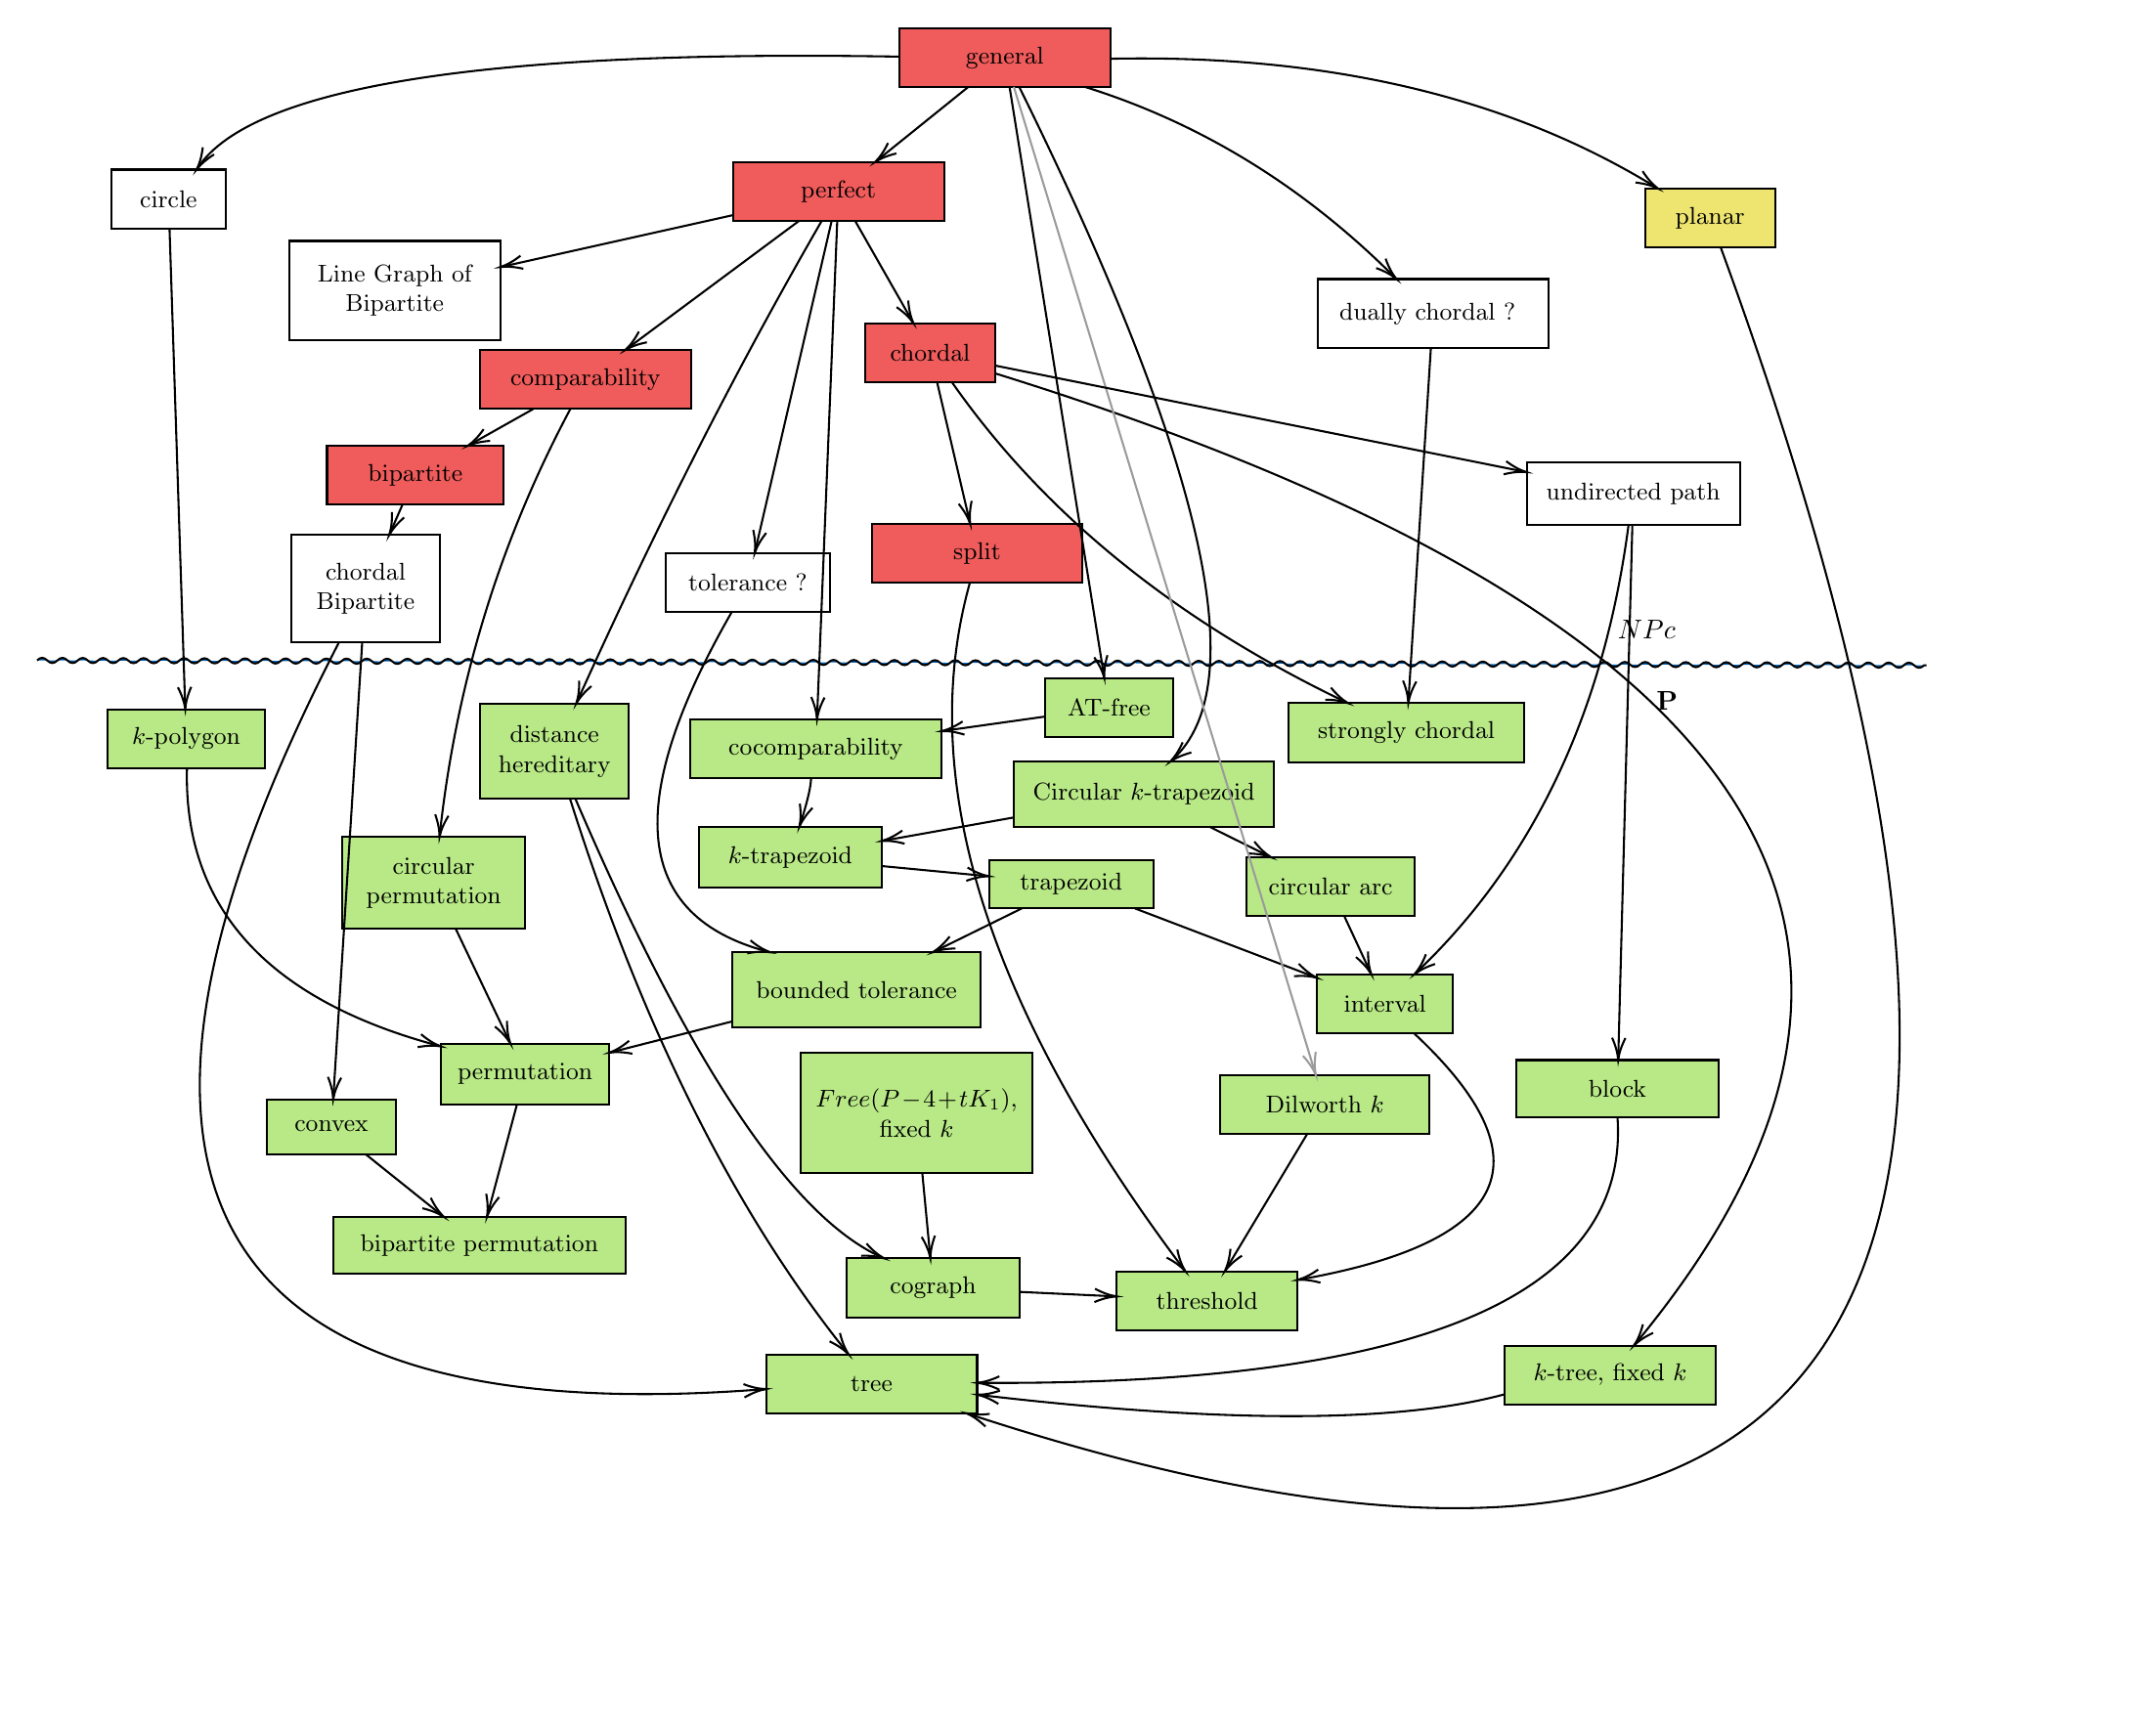 

\tikzset{every picture/.style={line width=0.75pt}} %set default line width to 0.75pt        

\begin{tikzpicture}[x=0.75pt,y=0.75pt,yscale=-1,xscale=1]
%uncomment if require: \path (0,617); %set diagram left start at 0, and has height of 617

%Straight Lines [id:da6521298779049807] 
\draw [fill={rgb, 255:red, 0; green, 101; blue, 189 }  ,fill opacity=1 ]   (-114.6,212.17) .. controls (-112.93,210.51) and (-111.26,210.52) .. (-109.6,212.19) .. controls (-107.93,213.86) and (-106.27,213.86) .. (-104.6,212.2) .. controls (-102.93,210.54) and (-101.27,210.54) .. (-99.6,212.21) .. controls (-97.94,213.88) and (-96.27,213.89) .. (-94.6,212.23) .. controls (-92.93,210.57) and (-91.27,210.57) .. (-89.6,212.24) .. controls (-87.93,213.91) and (-86.27,213.91) .. (-84.6,212.25) .. controls (-82.93,210.59) and (-81.26,210.6) .. (-79.6,212.27) .. controls (-77.93,213.94) and (-76.27,213.94) .. (-74.6,212.28) .. controls (-72.93,210.62) and (-71.27,210.62) .. (-69.6,212.29) .. controls (-67.93,213.96) and (-66.27,213.96) .. (-64.6,212.3) .. controls (-62.93,210.64) and (-61.26,210.65) .. (-59.6,212.32) .. controls (-57.93,213.99) and (-56.27,213.99) .. (-54.6,212.33) .. controls (-52.93,210.67) and (-51.27,210.67) .. (-49.6,212.34) .. controls (-47.94,214.01) and (-46.27,214.02) .. (-44.6,212.36) .. controls (-42.93,210.7) and (-41.27,210.7) .. (-39.6,212.37) .. controls (-37.93,214.04) and (-36.27,214.04) .. (-34.6,212.38) .. controls (-32.93,210.72) and (-31.27,210.72) .. (-29.6,212.39) .. controls (-27.94,214.06) and (-26.27,214.07) .. (-24.6,212.41) .. controls (-22.93,210.75) and (-21.27,210.75) .. (-19.6,212.42) .. controls (-17.93,214.09) and (-16.27,214.09) .. (-14.6,212.43) .. controls (-12.93,210.77) and (-11.26,210.78) .. (-9.6,212.45) .. controls (-7.93,214.12) and (-6.27,214.12) .. (-4.6,212.46) .. controls (-2.93,210.8) and (-1.27,210.8) .. (0.4,212.47) .. controls (2.07,214.14) and (3.73,214.14) .. (5.4,212.48) .. controls (7.07,210.82) and (8.74,210.83) .. (10.4,212.5) .. controls (12.07,214.17) and (13.73,214.17) .. (15.4,212.51) .. controls (17.07,210.85) and (18.73,210.85) .. (20.4,212.52) .. controls (22.06,214.19) and (23.73,214.2) .. (25.4,212.54) .. controls (27.07,210.88) and (28.73,210.88) .. (30.4,212.55) .. controls (32.07,214.22) and (33.73,214.22) .. (35.4,212.56) .. controls (37.07,210.9) and (38.73,210.9) .. (40.4,212.57) .. controls (42.06,214.24) and (43.73,214.25) .. (45.4,212.59) .. controls (47.07,210.93) and (48.73,210.93) .. (50.4,212.6) .. controls (52.07,214.27) and (53.73,214.27) .. (55.4,212.61) .. controls (57.07,210.95) and (58.74,210.96) .. (60.4,212.63) .. controls (62.07,214.3) and (63.73,214.3) .. (65.4,212.64) .. controls (67.07,210.98) and (68.73,210.98) .. (70.4,212.65) .. controls (72.07,214.32) and (73.73,214.32) .. (75.4,212.66) .. controls (77.07,211) and (78.74,211.01) .. (80.4,212.68) .. controls (82.07,214.35) and (83.73,214.35) .. (85.4,212.69) .. controls (87.07,211.03) and (88.73,211.03) .. (90.4,212.7) .. controls (92.06,214.37) and (93.73,214.38) .. (95.4,212.72) .. controls (97.07,211.06) and (98.73,211.06) .. (100.4,212.73) .. controls (102.07,214.4) and (103.73,214.4) .. (105.4,212.74) .. controls (107.07,211.08) and (108.73,211.08) .. (110.4,212.75) .. controls (112.06,214.42) and (113.73,214.43) .. (115.4,212.77) .. controls (117.07,211.11) and (118.73,211.11) .. (120.4,212.78) .. controls (122.07,214.45) and (123.73,214.45) .. (125.4,212.79) .. controls (127.07,211.13) and (128.74,211.14) .. (130.4,212.81) .. controls (132.07,214.48) and (133.73,214.48) .. (135.4,212.82) .. controls (137.07,211.16) and (138.73,211.16) .. (140.4,212.83) .. controls (142.06,214.5) and (143.73,214.51) .. (145.4,212.85) .. controls (147.07,211.19) and (148.73,211.19) .. (150.4,212.86) .. controls (152.07,214.53) and (153.73,214.53) .. (155.4,212.87) .. controls (157.07,211.21) and (158.73,211.21) .. (160.4,212.88) .. controls (162.06,214.55) and (163.73,214.56) .. (165.4,212.9) .. controls (167.07,211.24) and (168.73,211.24) .. (170.4,212.91) .. controls (172.07,214.58) and (173.73,214.58) .. (175.4,212.92) .. controls (177.07,211.26) and (178.74,211.27) .. (180.4,212.94) .. controls (182.07,214.61) and (183.73,214.61) .. (185.4,212.95) .. controls (187.07,211.29) and (188.73,211.29) .. (190.4,212.96) .. controls (192.07,214.63) and (193.73,214.63) .. (195.4,212.97) .. controls (197.07,211.31) and (198.74,211.32) .. (200.4,212.99) .. controls (202.07,214.66) and (203.73,214.66) .. (205.4,213) .. controls (207.07,211.34) and (208.73,211.34) .. (210.4,213.01) .. controls (212.06,214.68) and (213.73,214.69) .. (215.4,213.03) .. controls (217.07,211.37) and (218.73,211.37) .. (220.4,213.04) .. controls (222.07,214.71) and (223.73,214.71) .. (225.4,213.05) .. controls (227.07,211.39) and (228.73,211.39) .. (230.4,213.06) .. controls (232.06,214.73) and (233.73,214.74) .. (235.4,213.08) .. controls (237.07,211.42) and (238.73,211.42) .. (240.4,213.09) .. controls (242.07,214.76) and (243.73,214.76) .. (245.4,213.1) .. controls (247.07,211.44) and (248.74,211.45) .. (250.4,213.12) .. controls (252.07,214.79) and (253.73,214.79) .. (255.4,213.13) .. controls (257.07,211.47) and (258.73,211.47) .. (260.4,213.14) .. controls (262.07,214.81) and (263.73,214.81) .. (265.4,213.15) .. controls (267.07,211.49) and (268.74,211.5) .. (270.4,213.17) .. controls (272.07,214.84) and (273.73,214.84) .. (275.4,213.18) .. controls (277.07,211.52) and (278.73,211.52) .. (280.4,213.19) .. controls (282.06,214.86) and (283.73,214.87) .. (285.4,213.21) .. controls (287.07,211.55) and (288.73,211.55) .. (290.4,213.22) .. controls (292.07,214.89) and (293.73,214.89) .. (295.4,213.23) .. controls (297.07,211.57) and (298.73,211.57) .. (300.4,213.24) .. controls (302.06,214.91) and (303.73,214.92) .. (305.4,213.26) .. controls (307.07,211.6) and (308.73,211.6) .. (310.4,213.27) .. controls (312.07,214.94) and (313.73,214.94) .. (315.4,213.28) .. controls (317.07,211.62) and (318.74,211.63) .. (320.4,213.3) .. controls (322.07,214.97) and (323.73,214.97) .. (325.4,213.31) .. controls (327.07,211.65) and (328.73,211.65) .. (330.4,213.32) .. controls (332.07,214.99) and (333.73,214.99) .. (335.4,213.33) .. controls (337.07,211.67) and (338.74,211.68) .. (340.4,213.35) .. controls (342.07,215.02) and (343.73,215.02) .. (345.4,213.36) .. controls (347.07,211.7) and (348.73,211.7) .. (350.4,213.37) .. controls (352.06,215.04) and (353.73,215.05) .. (355.4,213.39) .. controls (357.07,211.73) and (358.73,211.73) .. (360.4,213.4) .. controls (362.07,215.07) and (363.73,215.07) .. (365.4,213.41) .. controls (367.07,211.75) and (368.73,211.75) .. (370.4,213.42) .. controls (372.06,215.09) and (373.73,215.1) .. (375.4,213.44) .. controls (377.07,211.78) and (378.73,211.78) .. (380.4,213.45) .. controls (382.07,215.12) and (383.73,215.12) .. (385.4,213.46) .. controls (387.07,211.8) and (388.74,211.81) .. (390.4,213.48) .. controls (392.07,215.15) and (393.73,215.15) .. (395.4,213.49) .. controls (397.07,211.83) and (398.73,211.83) .. (400.4,213.5) .. controls (402.06,215.17) and (403.73,215.18) .. (405.4,213.52) .. controls (407.07,211.86) and (408.73,211.86) .. (410.4,213.53) .. controls (412.07,215.2) and (413.73,215.2) .. (415.4,213.54) .. controls (417.07,211.88) and (418.73,211.88) .. (420.4,213.55) .. controls (422.06,215.22) and (423.73,215.23) .. (425.4,213.57) .. controls (427.07,211.91) and (428.73,211.91) .. (430.4,213.58) .. controls (432.07,215.25) and (433.73,215.25) .. (435.4,213.59) .. controls (437.07,211.93) and (438.74,211.94) .. (440.4,213.61) .. controls (442.07,215.28) and (443.73,215.28) .. (445.4,213.62) .. controls (447.07,211.96) and (448.73,211.96) .. (450.4,213.63) .. controls (452.07,215.3) and (453.73,215.3) .. (455.4,213.64) .. controls (457.07,211.98) and (458.74,211.99) .. (460.4,213.66) .. controls (462.07,215.33) and (463.73,215.33) .. (465.4,213.67) .. controls (467.07,212.01) and (468.73,212.01) .. (470.4,213.68) .. controls (472.06,215.35) and (473.73,215.36) .. (475.4,213.7) .. controls (477.07,212.04) and (478.73,212.04) .. (480.4,213.71) .. controls (482.07,215.38) and (483.73,215.38) .. (485.4,213.72) .. controls (487.07,212.06) and (488.73,212.06) .. (490.4,213.73) .. controls (492.06,215.4) and (493.73,215.41) .. (495.4,213.75) .. controls (497.07,212.09) and (498.73,212.09) .. (500.4,213.76) .. controls (502.07,215.43) and (503.73,215.43) .. (505.4,213.77) .. controls (507.07,212.11) and (508.74,212.12) .. (510.4,213.79) .. controls (512.07,215.46) and (513.73,215.46) .. (515.4,213.8) .. controls (517.07,212.14) and (518.73,212.14) .. (520.4,213.81) .. controls (522.07,215.48) and (523.73,215.48) .. (525.4,213.82) .. controls (527.07,212.16) and (528.74,212.17) .. (530.4,213.84) .. controls (532.07,215.51) and (533.73,215.51) .. (535.4,213.85) .. controls (537.07,212.19) and (538.73,212.19) .. (540.4,213.86) .. controls (542.06,215.53) and (543.73,215.54) .. (545.4,213.88) .. controls (547.07,212.22) and (548.73,212.22) .. (550.4,213.89) .. controls (552.07,215.56) and (553.73,215.56) .. (555.4,213.9) .. controls (557.07,212.24) and (558.73,212.24) .. (560.4,213.91) .. controls (562.06,215.58) and (563.73,215.59) .. (565.4,213.93) .. controls (567.07,212.27) and (568.73,212.27) .. (570.4,213.94) .. controls (572.07,215.61) and (573.73,215.61) .. (575.4,213.95) .. controls (577.07,212.29) and (578.74,212.3) .. (580.4,213.97) .. controls (582.07,215.64) and (583.73,215.64) .. (585.4,213.98) .. controls (587.07,212.32) and (588.73,212.32) .. (590.4,213.99) .. controls (592.07,215.66) and (593.73,215.66) .. (595.4,214) .. controls (597.07,212.34) and (598.74,212.35) .. (600.4,214.02) .. controls (602.07,215.69) and (603.73,215.69) .. (605.4,214.03) .. controls (607.07,212.37) and (608.73,212.37) .. (610.4,214.04) .. controls (612.06,215.71) and (613.73,215.72) .. (615.4,214.06) .. controls (617.07,212.4) and (618.73,212.4) .. (620.4,214.07) .. controls (622.07,215.74) and (623.73,215.74) .. (625.4,214.08) .. controls (627.07,212.42) and (628.74,212.43) .. (630.4,214.1) .. controls (632.07,215.77) and (633.73,215.77) .. (635.4,214.11) .. controls (637.07,212.45) and (638.73,212.45) .. (640.4,214.12) .. controls (642.07,215.79) and (643.73,215.79) .. (645.4,214.13) .. controls (647.07,212.47) and (648.74,212.48) .. (650.4,214.15) .. controls (652.07,215.82) and (653.73,215.82) .. (655.4,214.16) .. controls (657.07,212.5) and (658.73,212.5) .. (660.4,214.17) .. controls (662.06,215.84) and (663.73,215.85) .. (665.4,214.19) .. controls (667.07,212.53) and (668.73,212.53) .. (670.4,214.2) .. controls (672.07,215.87) and (673.73,215.87) .. (675.4,214.21) .. controls (677.07,212.55) and (678.73,212.55) .. (680.4,214.22) .. controls (682.06,215.89) and (683.73,215.9) .. (685.4,214.24) .. controls (687.07,212.58) and (688.73,212.58) .. (690.4,214.25) .. controls (692.07,215.92) and (693.73,215.92) .. (695.4,214.26) .. controls (697.07,212.6) and (698.74,212.61) .. (700.4,214.28) .. controls (702.07,215.95) and (703.73,215.95) .. (705.4,214.29) .. controls (707.07,212.63) and (708.73,212.63) .. (710.4,214.3) .. controls (712.07,215.97) and (713.73,215.97) .. (715.4,214.31) .. controls (717.07,212.65) and (718.74,212.66) .. (720.4,214.33) .. controls (722.07,216) and (723.73,216) .. (725.4,214.34) .. controls (727.07,212.68) and (728.73,212.68) .. (730.4,214.35) .. controls (732.06,216.02) and (733.73,216.03) .. (735.4,214.37) .. controls (737.07,212.71) and (738.73,212.71) .. (740.4,214.38) .. controls (742.07,216.05) and (743.73,216.05) .. (745.4,214.39) .. controls (747.07,212.73) and (748.73,212.73) .. (750.4,214.4) .. controls (752.06,216.07) and (753.73,216.08) .. (755.4,214.42) .. controls (757.07,212.76) and (758.73,212.76) .. (760.4,214.43) .. controls (762.07,216.1) and (763.73,216.1) .. (765.4,214.44) .. controls (767.07,212.78) and (768.74,212.79) .. (770.4,214.46) .. controls (772.07,216.13) and (773.73,216.13) .. (775.4,214.47) .. controls (777.07,212.81) and (778.73,212.81) .. (780.4,214.48) .. controls (782.07,216.15) and (783.73,216.15) .. (785.4,214.49) .. controls (787.07,212.83) and (788.74,212.84) .. (790.4,214.51) .. controls (792.07,216.18) and (793.73,216.18) .. (795.4,214.52) .. controls (797.07,212.86) and (798.73,212.86) .. (800.4,214.53) .. controls (802.06,216.2) and (803.73,216.21) .. (805.4,214.55) .. controls (807.07,212.89) and (808.73,212.89) .. (810.4,214.56) .. controls (812.07,216.23) and (813.73,216.23) .. (815.4,214.57) -- (816.6,214.57) -- (816.6,214.57) ;

% Text Node
\draw  [fill={rgb, 255:red, 233; green, 17; blue, 17 }  ,fill opacity=0.69 ]  (228.33,-33.4) -- (332.33,-33.4) -- (332.33,-4.4) -- (228.33,-4.4) -- cycle  ;
\draw (280.33,-18.9) node  [font=\small] [align=left] {\begin{minipage}[lt]{68pt}\setlength\topsep{0pt}
\begin{center}
perfect
\end{center}

\end{minipage}};
% Text Node
\draw    (9.67,5.42) -- (113.67,5.42) -- (113.67,54.42) -- (9.67,54.42) -- cycle  ;
\draw (61.67,29.92) node  [font=\small] [align=left] {\begin{minipage}[lt]{68pt}\setlength\topsep{0pt}
\begin{center}
Line Graph of Bipartite
\end{center}

\end{minipage}};
% Text Node
\draw  [fill={rgb, 255:red, 233; green, 17; blue, 17 }  ,fill opacity=0.69 ]  (103.67,59.27) -- (207.67,59.27) -- (207.67,88.27) -- (103.67,88.27) -- cycle  ;
\draw (155.67,73.77) node  [font=\small] [align=left] {\begin{minipage}[lt]{68pt}\setlength\topsep{0pt}
\begin{center}
comparability
\end{center}

\end{minipage}};
% Text Node
\draw    (195.2,159.27) -- (276.2,159.27) -- (276.2,188.27) -- (195.2,188.27) -- cycle  ;
\draw (235.7,173.77) node  [font=\small] [align=left] {\begin{minipage}[lt]{52.63pt}\setlength\topsep{0pt}
\begin{center}
tolerance ?
\end{center}

\end{minipage}};
% Text Node
\draw  [fill={rgb, 255:red, 184; green, 233; blue, 134 }  ,fill opacity=1 ]  (382.2,220.93) -- (445.2,220.93) -- (445.2,249.93) -- (382.2,249.93) -- cycle  ;
\draw (413.7,235.43) node  [font=\small] [align=left] {\begin{minipage}[lt]{40.39pt}\setlength\topsep{0pt}
\begin{center}
AT-free
\end{center}

\end{minipage}};
% Text Node
\draw  [fill={rgb, 255:red, 233; green, 17; blue, 17 }  ,fill opacity=0.69 ]  (293.53,45.93) -- (357.53,45.93) -- (357.53,74.93) -- (293.53,74.93) -- cycle  ;
\draw (325.53,60.43) node  [font=\small] [align=left] {\begin{minipage}[lt]{40.62pt}\setlength\topsep{0pt}
\begin{center}
chordal
\end{center}

\end{minipage}};
% Text Node
\draw  [fill={rgb, 255:red, 233; green, 17; blue, 17 }  ,fill opacity=0.69 ]  (296.67,144.93) -- (400.67,144.93) -- (400.67,173.93) -- (296.67,173.93) -- cycle  ;
\draw (348.67,159.43) node  [font=\small] [align=left] {\begin{minipage}[lt]{68pt}\setlength\topsep{0pt}
\begin{center}
split
\end{center}

\end{minipage}};
% Text Node
\draw  [fill={rgb, 255:red, 184; green, 233; blue, 134 }  ,fill opacity=1 ]  (608.67,549.93) -- (712.67,549.93) -- (712.67,578.93) -- (608.67,578.93) -- cycle  ;
\draw (660.67,564.43) node  [font=\small] [align=left] {\begin{minipage}[lt]{68pt}\setlength\topsep{0pt}
\begin{center}
$\displaystyle k$-tree, fixed $\displaystyle k$
\end{center}

\end{minipage}};
% Text Node
\draw  [color={rgb, 255:red, 0; green, 0; blue, 0 }  ,draw opacity=1 ][fill={rgb, 255:red, 184; green, 233; blue, 134 }  ,fill opacity=1 ]  (207.17,241.27) -- (331.17,241.27) -- (331.17,270.27) -- (207.17,270.27) -- cycle  ;
\draw (269.17,255.77) node  [font=\small] [align=left] {\begin{minipage}[lt]{81.83pt}\setlength\topsep{0pt}
\begin{center}
cocomparability
\end{center}

\end{minipage}};
% Text Node
\draw  [fill={rgb, 255:red, 184; green, 233; blue, 134 }  ,fill opacity=1 ]  (244.67,554.27) -- (348.67,554.27) -- (348.67,583.27) -- (244.67,583.27) -- cycle  ;
\draw (296.67,568.77) node  [font=\small] [align=left] {\begin{minipage}[lt]{68pt}\setlength\topsep{0pt}
\begin{center}
tree
\end{center}

\end{minipage}};
% Text Node
\draw    (-77.8,-29.73) -- (-21.8,-29.73) -- (-21.8,-0.73) -- (-77.8,-0.73) -- cycle  ;
\draw (-49.8,-15.23) node  [font=\small] [align=left] {\begin{minipage}[lt]{35.63pt}\setlength\topsep{0pt}
\begin{center}
circle
\end{center}

\end{minipage}};
% Text Node
\draw    (10.8,150.42) -- (83.8,150.42) -- (83.8,203.42) -- (10.8,203.42) -- cycle  ;
\draw (47.3,176.92) node  [font=\small] [align=left] {\begin{minipage}[lt]{47.1pt}\setlength\topsep{0pt}
\begin{center}
chordal Bipartite
\end{center}

\end{minipage}};
% Text Node
\draw  [fill={rgb, 255:red, 233; green, 17; blue, 17 }  ,fill opacity=0.69 ]  (28.3,106.47) -- (115.3,106.47) -- (115.3,135.47) -- (28.3,135.47) -- cycle  ;
\draw (71.8,120.97) node  [font=\small] [align=left] {\begin{minipage}[lt]{56.39pt}\setlength\topsep{0pt}
\begin{center}
bipartite
\end{center}

\end{minipage}};
% Text Node
\draw  [fill={rgb, 255:red, 184; green, 233; blue, 134 }  ,fill opacity=1 ]  (366.87,262.15) -- (494.87,262.15) -- (494.87,294.15) -- (366.87,294.15) -- cycle  ;
\draw (430.87,278.15) node  [font=\small] [align=left] {\begin{minipage}[lt]{84.59pt}\setlength\topsep{0pt}
\begin{center}
Circular $\displaystyle k$-trapezoid
\end{center}

\end{minipage}};
% Text Node
\draw  [fill={rgb, 255:red, 184; green, 233; blue, 134 }  ,fill opacity=1 ]  (211.6,294.24) -- (301.6,294.24) -- (301.6,324.24) -- (211.6,324.24) -- cycle  ;
\draw (256.6,309.24) node  [font=\small] [align=left] {\begin{minipage}[lt]{58.21pt}\setlength\topsep{0pt}
\begin{center}
$\displaystyle k$-trapezoid
\end{center}

\end{minipage}};
% Text Node
\draw  [fill={rgb, 255:red, 184; green, 233; blue, 134 }  ,fill opacity=1 ]  (354.53,310.45) -- (435.53,310.45) -- (435.53,334.45) -- (354.53,334.45) -- cycle  ;
\draw (395.03,322.45) node  [font=\small] [align=left] {\begin{minipage}[lt]{52.18pt}\setlength\topsep{0pt}
\begin{center}
trapezoid
\end{center}

\end{minipage}};
% Text Node
\draw  [fill={rgb, 255:red, 184; green, 233; blue, 134 }  ,fill opacity=1 ]  (228.2,356.05) -- (350.2,356.05) -- (350.2,393.05) -- (228.2,393.05) -- cycle  ;
\draw (289.2,374.55) node  [font=\small] [align=left] {\begin{minipage}[lt]{80.51pt}\setlength\topsep{0pt}
\begin{center}
bounded tolerance
\end{center}

\end{minipage}};
% Text Node
\draw  [fill={rgb, 255:red, 184; green, 233; blue, 134 }  ,fill opacity=1 ]  (84.37,401.11) -- (167.37,401.11) -- (167.37,431.11) -- (84.37,431.11) -- cycle  ;
\draw (125.87,416.11) node  [font=\small] [align=left] {\begin{minipage}[lt]{53.77pt}\setlength\topsep{0pt}
\begin{center}
permutation
\end{center}

\end{minipage}};
% Text Node
\draw  [fill={rgb, 255:red, 184; green, 233; blue, 134 }  ,fill opacity=1 ]  (31.37,486.49) -- (175.37,486.49) -- (175.37,514.49) -- (31.37,514.49) -- cycle  ;
\draw (103.37,500.49) node  [font=\small] [align=left] {\begin{minipage}[lt]{95.25pt}\setlength\topsep{0pt}
\begin{center}
bipartite permutation
\end{center}

\end{minipage}};
% Text Node
\draw  [fill={rgb, 255:red, 184; green, 233; blue, 134 }  ,fill opacity=1 ]  (-1.53,428.57) -- (62.47,428.57) -- (62.47,455.57) -- (-1.53,455.57) -- cycle  ;
\draw (30.47,442.07) node  [font=\small] [align=left] {\begin{minipage}[lt]{40.53pt}\setlength\topsep{0pt}
\begin{center}
convex
\end{center}

\end{minipage}};
% Text Node
\draw  [fill={rgb, 255:red, 184; green, 233; blue, 134 }  ,fill opacity=1 ]  (516.2,366.93) -- (583.2,366.93) -- (583.2,395.93) -- (516.2,395.93) -- cycle  ;
\draw (549.7,381.43) node  [font=\small] [align=left] {\begin{minipage}[lt]{43.11pt}\setlength\topsep{0pt}
\begin{center}
interval
\end{center}

\end{minipage}};
% Text Node
\draw  [fill={rgb, 255:red, 184; green, 233; blue, 134 }  ,fill opacity=1 ]  (417.53,513.27) -- (506.53,513.27) -- (506.53,542.27) -- (417.53,542.27) -- cycle  ;
\draw (462.03,527.77) node  [font=\small] [align=left] {\begin{minipage}[lt]{57.62pt}\setlength\topsep{0pt}
\begin{center}
threshold
\end{center}

\end{minipage}};
% Text Node
\draw  [fill={rgb, 255:red, 184; green, 233; blue, 134 }  ,fill opacity=1 ]  (468.53,416.6) -- (571.53,416.6) -- (571.53,445.6) -- (468.53,445.6) -- cycle  ;
\draw (520.03,431.1) node  [font=\small] [align=left] {\begin{minipage}[lt]{67.14pt}\setlength\topsep{0pt}
\begin{center}
Dilworth $\displaystyle k$
\end{center}

\end{minipage}};
% Text Node
\draw  [fill={rgb, 255:red, 184; green, 233; blue, 134 }  ,fill opacity=1 ]  (284.53,506.93) -- (369.53,506.93) -- (369.53,535.93) -- (284.53,535.93) -- cycle  ;
\draw (327.03,521.43) node  [font=\small] [align=left] {\begin{minipage}[lt]{55.35pt}\setlength\topsep{0pt}
\begin{center}
cograph
\end{center}

\end{minipage}};
% Text Node
\draw  [fill={rgb, 255:red, 184; green, 233; blue, 134 }  ,fill opacity=1 ]  (481.4,309.27) -- (564.4,309.27) -- (564.4,338.27) -- (481.4,338.27) -- cycle  ;
\draw (522.9,323.77) node  [font=\small] [align=left] {\begin{minipage}[lt]{53.72pt}\setlength\topsep{0pt}
\begin{center}
circular arc
\end{center}

\end{minipage}};
% Text Node
\draw  [fill={rgb, 255:red, 255; green, 255; blue, 255 }  ,fill opacity=1 ]  (516.37,24.22) -- (630.37,24.22) -- (630.37,58.22) -- (516.37,58.22) -- cycle  ;
\draw (573.37,41.22) node  [font=\small] [align=left] {\begin{minipage}[lt]{74.85pt}\setlength\topsep{0pt}
\begin{center}
dually chordal ? $ $
\end{center}

\end{minipage}};
% Text Node
\draw  [fill={rgb, 255:red, 184; green, 233; blue, 134 }  ,fill opacity=1 ]  (502.23,233.27) -- (618.23,233.27) -- (618.23,262.27) -- (502.23,262.27) -- cycle  ;
\draw (560.23,247.77) node  [font=\small] [align=left] {\begin{minipage}[lt]{76.39pt}\setlength\topsep{0pt}
\begin{center}
strongly chordal
\end{center}

\end{minipage}};
% Text Node
\draw  [fill={rgb, 255:red, 184; green, 233; blue, 134 }  ,fill opacity=1 ]  (35.9,299.3) -- (125.9,299.3) -- (125.9,344.3) -- (35.9,344.3) -- cycle  ;
\draw (80.9,321.8) node  [font=\small] [align=left] {\begin{minipage}[lt]{58.34pt}\setlength\topsep{0pt}
\begin{center}
circular permutation
\end{center}

\end{minipage}};
% Text Node
\draw  [fill={rgb, 255:red, 184; green, 233; blue, 134 }  ,fill opacity=1 ]  (-80.1,236.27) -- (-2.1,236.27) -- (-2.1,265.27) -- (-80.1,265.27) -- cycle  ;
\draw (-41.1,250.77) node  [font=\small] [align=left] {\begin{minipage}[lt]{50.18pt}\setlength\topsep{0pt}
\begin{center}
$\displaystyle k$-polygon
\end{center}

\end{minipage}};
% Text Node
\draw  [fill={rgb, 255:red, 184; green, 233; blue, 134 }  ,fill opacity=1 ]  (103.9,233.49) -- (176.9,233.49) -- (176.9,280.49) -- (103.9,280.49) -- cycle  ;
\draw (140.4,256.99) node  [font=\small] [align=left] {\begin{minipage}[lt]{46.78pt}\setlength\topsep{0pt}
\begin{center}
distance hereditary
\end{center}

\end{minipage}};
% Text Node
\draw  [fill={rgb, 255:red, 184; green, 233; blue, 134 }  ,fill opacity=1 ]  (261.83,405.74) -- (375.83,405.74) -- (375.83,464.74) -- (261.83,464.74) -- cycle  ;
\draw (318.83,435.24) node  [font=\small] [align=left] {\begin{minipage}[lt]{74.57pt}\setlength\topsep{0pt}
\begin{center}
$\displaystyle Free( P-4+tK_{1})$, fixed $\displaystyle k$
\end{center}

\end{minipage}};
% Text Node
\draw  [fill={rgb, 255:red, 230; green, 216; blue, 48 }  ,fill opacity=0.69 ]  (677.87,-20.4) -- (741.87,-20.4) -- (741.87,8.6) -- (677.87,8.6) -- cycle  ;
\draw (709.87,-5.9) node  [font=\small] [align=left] {\begin{minipage}[lt]{40.62pt}\setlength\topsep{0pt}
\begin{center}
planar
\end{center}

\end{minipage}};
% Text Node
\draw (663,191) node [anchor=north west][inner sep=0.75pt]   [align=left] {$\displaystyle NPc$};
% Text Node
\draw (682,226) node [anchor=north west][inner sep=0.75pt]   [align=left] {\textbf{P}};
% Text Node
\draw  [fill={rgb, 255:red, 233; green, 17; blue, 17 }  ,fill opacity=0.69 ]  (310.33,-99.5) -- (414.33,-99.5) -- (414.33,-70.5) -- (310.33,-70.5) -- cycle  ;
\draw (362.33,-85) node  [font=\small] [align=left] {\begin{minipage}[lt]{68pt}\setlength\topsep{0pt}
\begin{center}
general
\end{center}

\end{minipage}};
% Text Node
\draw  [fill={rgb, 255:red, 184; green, 233; blue, 134 }  ,fill opacity=1 ]  (614.23,409.17) -- (714.23,409.17) -- (714.23,437.17) -- (614.23,437.17) -- cycle  ;
\draw (664.23,423.17) node  [font=\small] [align=left] {\begin{minipage}[lt]{65.51pt}\setlength\topsep{0pt}
\begin{center}
block
\end{center}

\end{minipage}};
% Text Node
\draw  [fill={rgb, 255:red, 255; green, 255; blue, 255 }  ,fill opacity=1 ]  (619.5,114.42) -- (724.5,114.42) -- (724.5,145.42) -- (619.5,145.42) -- cycle  ;
\draw (672,129.92) node  [font=\small] [align=left] {\begin{minipage}[lt]{68.82pt}\setlength\topsep{0pt}
\begin{center}
undirected path
\end{center}

\end{minipage}};
% Connection
\draw    (260.83,-4.4) -- (176.78,58.07) ;
\draw [shift={(175.17,59.27)}, rotate = 323.38] [color={rgb, 255:red, 0; green, 0; blue, 0 }  ][line width=0.75]    (10.93,-3.29) .. controls (6.95,-1.4) and (3.31,-0.3) .. (0,0) .. controls (3.31,0.3) and (6.95,1.4) .. (10.93,3.29)   ;
% Connection
\draw    (276.97,-4.4) -- (239.51,157.32) ;
\draw [shift={(239.06,159.27)}, rotate = 283.04] [color={rgb, 255:red, 0; green, 0; blue, 0 }  ][line width=0.75]    (10.93,-3.29) .. controls (6.95,-1.4) and (3.31,-0.3) .. (0,0) .. controls (3.31,0.3) and (6.95,1.4) .. (10.93,3.29)   ;
% Connection
\draw    (288.59,-4.4) -- (316.28,44.2) ;
\draw [shift={(317.27,45.93)}, rotate = 240.33] [color={rgb, 255:red, 0; green, 0; blue, 0 }  ][line width=0.75]    (10.93,-3.29) .. controls (6.95,-1.4) and (3.31,-0.3) .. (0,0) .. controls (3.31,0.3) and (6.95,1.4) .. (10.93,3.29)   ;
% Connection
\draw    (328.92,74.93) -- (344.82,142.99) ;
\draw [shift={(345.28,144.93)}, rotate = 256.85] [color={rgb, 255:red, 0; green, 0; blue, 0 }  ][line width=0.75]    (10.93,-3.29) .. controls (6.95,-1.4) and (3.31,-0.3) .. (0,0) .. controls (3.31,0.3) and (6.95,1.4) .. (10.93,3.29)   ;
% Connection
\draw    (357.53,70.7) .. controls (735.51,188.21) and (840.44,347.96) .. (672.32,549.93) ;
\draw [shift={(672.32,549.93)}, rotate = 309.77] [color={rgb, 255:red, 0; green, 0; blue, 0 }  ][line width=0.75]    (10.93,-3.29) .. controls (6.95,-1.4) and (3.31,-0.3) .. (0,0) .. controls (3.31,0.3) and (6.95,1.4) .. (10.93,3.29)   ;
% Connection
\draw    (382.2,239.86) -- (333.15,246.77) ;
\draw [shift={(331.17,247.04)}, rotate = 351.99] [color={rgb, 255:red, 0; green, 0; blue, 0 }  ][line width=0.75]    (10.93,-3.29) .. controls (6.95,-1.4) and (3.31,-0.3) .. (0,0) .. controls (3.31,0.3) and (6.95,1.4) .. (10.93,3.29)   ;
% Connection
\draw    (608.67,573.9) .. controls (556.14,588.12) and (470.09,588.26) .. (350.47,574.31) ;
\draw [shift={(348.67,574.1)}, rotate = 6.7] [color={rgb, 255:red, 0; green, 0; blue, 0 }  ][line width=0.75]    (10.93,-3.29) .. controls (6.95,-1.4) and (3.31,-0.3) .. (0,0) .. controls (3.31,0.3) and (6.95,1.4) .. (10.93,3.29)   ;
% Connection
\draw    (129.91,88.27) -- (99.3,105.49) ;
\draw [shift={(97.56,106.47)}, rotate = 330.62] [color={rgb, 255:red, 0; green, 0; blue, 0 }  ][line width=0.75]    (10.93,-3.29) .. controls (6.95,-1.4) and (3.31,-0.3) .. (0,0) .. controls (3.31,0.3) and (6.95,1.4) .. (10.93,3.29)   ;
% Connection
\draw    (65.45,135.47) -- (59.71,148.59) ;
\draw [shift={(58.9,150.42)}, rotate = 293.65] [color={rgb, 255:red, 0; green, 0; blue, 0 }  ][line width=0.75]    (10.93,-3.29) .. controls (6.95,-1.4) and (3.31,-0.3) .. (0,0) .. controls (3.31,0.3) and (6.95,1.4) .. (10.93,3.29)   ;
% Connection
\draw    (228.33,-7.29) -- (115.62,17.88) ;
\draw [shift={(113.67,18.31)}, rotate = 347.41] [color={rgb, 255:red, 0; green, 0; blue, 0 }  ][line width=0.75]    (10.93,-3.29) .. controls (6.95,-1.4) and (3.31,-0.3) .. (0,0) .. controls (3.31,0.3) and (6.95,1.4) .. (10.93,3.29)   ;
% Connection
\draw    (366.87,289.57) -- (303.57,300.86) ;
\draw [shift={(301.6,301.21)}, rotate = 349.89] [color={rgb, 255:red, 0; green, 0; blue, 0 }  ][line width=0.75]    (10.93,-3.29) .. controls (6.95,-1.4) and (3.31,-0.3) .. (0,0) .. controls (3.31,0.3) and (6.95,1.4) .. (10.93,3.29)   ;
% Connection
\draw    (266.84,270.27) .. controls (266.74,274.5) and (265.01,281.87) .. (261.65,292.38) ;
\draw [shift={(261.04,294.24)}, rotate = 288.08] [color={rgb, 255:red, 0; green, 0; blue, 0 }  ][line width=0.75]    (10.93,-3.29) .. controls (6.95,-1.4) and (3.31,-0.3) .. (0,0) .. controls (3.31,0.3) and (6.95,1.4) .. (10.93,3.29)   ;
% Connection
\draw    (301.6,313.54) -- (352.54,318.4) ;
\draw [shift={(354.53,318.59)}, rotate = 185.45] [color={rgb, 255:red, 0; green, 0; blue, 0 }  ][line width=0.75]    (10.93,-3.29) .. controls (6.95,-1.4) and (3.31,-0.3) .. (0,0) .. controls (3.31,0.3) and (6.95,1.4) .. (10.93,3.29)   ;
% Connection
\draw    (370.66,334.45) -- (328.57,355.17) ;
\draw [shift={(326.78,356.05)}, rotate = 333.79] [color={rgb, 255:red, 0; green, 0; blue, 0 }  ][line width=0.75]    (10.93,-3.29) .. controls (6.95,-1.4) and (3.31,-0.3) .. (0,0) .. controls (3.31,0.3) and (6.95,1.4) .. (10.93,3.29)   ;
% Connection
\draw    (45.62,203.42) -- (31.45,426.58) ;
\draw [shift={(31.32,428.57)}, rotate = 273.63] [color={rgb, 255:red, 0; green, 0; blue, 0 }  ][line width=0.75]    (10.93,-3.29) .. controls (6.95,-1.4) and (3.31,-0.3) .. (0,0) .. controls (3.31,0.3) and (6.95,1.4) .. (10.93,3.29)   ;
% Connection
\draw [color={rgb, 255:red, 0; green, 0; blue, 0 }  ,draw opacity=1 ]   (47.31,455.57) -- (84.33,485.24) ;
\draw [shift={(85.89,486.49)}, rotate = 218.7] [color={rgb, 255:red, 0; green, 0; blue, 0 }  ,draw opacity=1 ][line width=0.75]    (10.93,-3.29) .. controls (6.95,-1.4) and (3.31,-0.3) .. (0,0) .. controls (3.31,0.3) and (6.95,1.4) .. (10.93,3.29)   ;
% Connection
\draw    (121.87,431.11) -- (107.62,484.56) ;
\draw [shift={(107.1,486.49)}, rotate = 284.93] [color={rgb, 255:red, 0; green, 0; blue, 0 }  ][line width=0.75]    (10.93,-3.29) .. controls (6.95,-1.4) and (3.31,-0.3) .. (0,0) .. controls (3.31,0.3) and (6.95,1.4) .. (10.93,3.29)   ;
% Connection
\draw    (228.2,390.07) -- (169.3,405.06) ;
\draw [shift={(167.37,405.55)}, rotate = 345.73] [color={rgb, 255:red, 0; green, 0; blue, 0 }  ][line width=0.75]    (10.93,-3.29) .. controls (6.95,-1.4) and (3.31,-0.3) .. (0,0) .. controls (3.31,0.3) and (6.95,1.4) .. (10.93,3.29)   ;
% Connection
\draw    (426.5,334.45) -- (514.33,367.95) ;
\draw [shift={(516.2,368.66)}, rotate = 200.87] [color={rgb, 255:red, 0; green, 0; blue, 0 }  ][line width=0.75]    (10.93,-3.29) .. controls (6.95,-1.4) and (3.31,-0.3) .. (0,0) .. controls (3.31,0.3) and (6.95,1.4) .. (10.93,3.29)   ;
% Connection
\draw    (563.94,395.93) .. controls (630.81,458.31) and (612.21,498.75) .. (508.11,517.28) ;
\draw [shift={(506.53,517.55)}, rotate = 350.11] [color={rgb, 255:red, 0; green, 0; blue, 0 }  ][line width=0.75]    (10.93,-3.29) .. controls (6.95,-1.4) and (3.31,-0.3) .. (0,0) .. controls (3.31,0.3) and (6.95,1.4) .. (10.93,3.29)   ;
% Connection
\draw    (369.53,523.43) -- (415.54,525.59) ;
\draw [shift={(417.53,525.68)}, rotate = 182.69] [color={rgb, 255:red, 0; green, 0; blue, 0 }  ][line width=0.75]    (10.93,-3.29) .. controls (6.95,-1.4) and (3.31,-0.3) .. (0,0) .. controls (3.31,0.3) and (6.95,1.4) .. (10.93,3.29)   ;
% Connection
\draw    (511.33,445.6) -- (471.76,511.55) ;
\draw [shift={(470.73,513.27)}, rotate = 300.96] [color={rgb, 255:red, 0; green, 0; blue, 0 }  ][line width=0.75]    (10.93,-3.29) .. controls (6.95,-1.4) and (3.31,-0.3) .. (0,0) .. controls (3.31,0.3) and (6.95,1.4) .. (10.93,3.29)   ;
% Connection
\draw    (345.09,173.93) .. controls (318.03,270.62) and (353.43,383.73) .. (451.29,513.27) ;
\draw [shift={(451.29,513.27)}, rotate = 232.93] [color={rgb, 255:red, 0; green, 0; blue, 0 }  ][line width=0.75]    (10.93,-3.29) .. controls (6.95,-1.4) and (3.31,-0.3) .. (0,0) .. controls (3.31,0.3) and (6.95,1.4) .. (10.93,3.29)   ;
% Connection
\draw    (529.64,338.27) -- (542.12,365.12) ;
\draw [shift={(542.96,366.93)}, rotate = 245.07] [color={rgb, 255:red, 0; green, 0; blue, 0 }  ][line width=0.75]    (10.93,-3.29) .. controls (6.95,-1.4) and (3.31,-0.3) .. (0,0) .. controls (3.31,0.3) and (6.95,1.4) .. (10.93,3.29)   ;
% Connection
\draw    (463.15,294.15) -- (491.85,308.38) ;
\draw [shift={(493.64,309.27)}, rotate = 206.36] [color={rgb, 255:red, 0; green, 0; blue, 0 }  ][line width=0.75]    (10.93,-3.29) .. controls (6.95,-1.4) and (3.31,-0.3) .. (0,0) .. controls (3.31,0.3) and (6.95,1.4) .. (10.93,3.29)   ;
% Connection
\draw    (572.29,58.22) -- (561.28,231.27) ;
\draw [shift={(561.16,233.27)}, rotate = 273.64] [color={rgb, 255:red, 0; green, 0; blue, 0 }  ][line width=0.75]    (10.93,-3.29) .. controls (6.95,-1.4) and (3.31,-0.3) .. (0,0) .. controls (3.31,0.3) and (6.95,1.4) .. (10.93,3.29)   ;
% Connection
\draw    (148.2,88.27) .. controls (113.41,153.53) and (91.96,223.51) .. (83.83,298.17) ;
\draw [shift={(83.71,299.3)}, rotate = 276.11] [color={rgb, 255:red, 0; green, 0; blue, 0 }  ][line width=0.75]    (10.93,-3.29) .. controls (6.95,-1.4) and (3.31,-0.3) .. (0,0) .. controls (3.31,0.3) and (6.95,1.4) .. (10.93,3.29)   ;
% Connection
\draw    (91.63,344.3) -- (117.85,399.3) ;
\draw [shift={(118.71,401.11)}, rotate = 244.51] [color={rgb, 255:red, 0; green, 0; blue, 0 }  ][line width=0.75]    (10.93,-3.29) .. controls (6.95,-1.4) and (3.31,-0.3) .. (0,0) .. controls (3.31,0.3) and (6.95,1.4) .. (10.93,3.29)   ;
% Connection
\draw    (-40.72,265.27) .. controls (-42.54,333.81) and (-1.28,379.41) .. (83.09,402.08) ;
\draw [shift={(84.37,402.42)}, rotate = 194.82] [color={rgb, 255:red, 0; green, 0; blue, 0 }  ][line width=0.75]    (10.93,-3.29) .. controls (6.95,-1.4) and (3.31,-0.3) .. (0,0) .. controls (3.31,0.3) and (6.95,1.4) .. (10.93,3.29)   ;
% Connection
\draw    (272.04,-4.4) .. controls (229.96,68.55) and (189.83,147.43) .. (151.66,232.21) ;
\draw [shift={(151.08,233.49)}, rotate = 294.22] [color={rgb, 255:red, 0; green, 0; blue, 0 }  ][line width=0.75]    (10.93,-3.29) .. controls (6.95,-1.4) and (3.31,-0.3) .. (0,0) .. controls (3.31,0.3) and (6.95,1.4) .. (10.93,3.29)   ;
% Connection
\draw    (150.74,280.49) .. controls (206.77,410.89) and (257.05,486.17) .. (301.55,506.34) ;
\draw [shift={(302.9,506.93)}, rotate = 203.23] [color={rgb, 255:red, 0; green, 0; blue, 0 }  ][line width=0.75]    (10.93,-3.29) .. controls (6.95,-1.4) and (3.31,-0.3) .. (0,0) .. controls (3.31,0.3) and (6.95,1.4) .. (10.93,3.29)   ;
% Connection
\draw    (321.64,464.74) -- (325.46,504.94) ;
\draw [shift={(325.65,506.93)}, rotate = 264.57] [color={rgb, 255:red, 0; green, 0; blue, 0 }  ][line width=0.75]    (10.93,-3.29) .. controls (6.95,-1.4) and (3.31,-0.3) .. (0,0) .. controls (3.31,0.3) and (6.95,1.4) .. (10.93,3.29)   ;
% Connection
\draw    (34.11,203.42) .. controls (-103.76,470.65) and (-33.58,593.28) .. (244.67,571.32) ;
\draw [shift={(244.67,571.32)}, rotate = 175.49] [color={rgb, 255:red, 0; green, 0; blue, 0 }  ][line width=0.75]    (10.93,-3.29) .. controls (6.95,-1.4) and (3.31,-0.3) .. (0,0) .. controls (3.31,0.3) and (6.95,1.4) .. (10.93,3.29)   ;
% Connection
\draw    (-49.33,-0.73) -- (-41.64,234.27) ;
\draw [shift={(-41.57,236.27)}, rotate = 268.13] [color={rgb, 255:red, 0; green, 0; blue, 0 }  ][line width=0.75]    (10.93,-3.29) .. controls (6.95,-1.4) and (3.31,-0.3) .. (0,0) .. controls (3.31,0.3) and (6.95,1.4) .. (10.93,3.29)   ;
% Connection
\draw    (148.08,280.49) .. controls (183.8,393.42) and (229.28,484.34) .. (284.54,553.23) ;
\draw [shift={(285.37,554.27)}, rotate = 231.13] [color={rgb, 255:red, 0; green, 0; blue, 0 }  ][line width=0.75]    (10.93,-3.29) .. controls (6.95,-1.4) and (3.31,-0.3) .. (0,0) .. controls (3.31,0.3) and (6.95,1.4) .. (10.93,3.29)   ;
% Connection
\draw    (336.17,74.93) .. controls (381.52,139.81) and (446.21,192.39) .. (530.24,232.66) ;
\draw [shift={(531.51,233.27)}, rotate = 205.48] [color={rgb, 255:red, 0; green, 0; blue, 0 }  ][line width=0.75]    (10.93,-3.29) .. controls (6.95,-1.4) and (3.31,-0.3) .. (0,0) .. controls (3.31,0.3) and (6.95,1.4) .. (10.93,3.29)   ;
% Connection
\draw    (715.12,8.6) .. controls (908.15,536.57) and (784.26,728.12) .. (343.44,583.27) ;
\draw [shift={(343.44,583.27)}, rotate = 18.19] [color={rgb, 255:red, 0; green, 0; blue, 0 }  ][line width=0.75]    (10.93,-3.29) .. controls (6.95,-1.4) and (3.31,-0.3) .. (0,0) .. controls (3.31,0.3) and (6.95,1.4) .. (10.93,3.29)   ;
% Connection
\draw    (227.78,188.27) .. controls (173.53,282.67) and (179.53,338.51) .. (245.77,355.8) ;
\draw [shift={(246.77,356.05)}, rotate = 194.19] [color={rgb, 255:red, 0; green, 0; blue, 0 }  ][line width=0.75]    (10.93,-3.29) .. controls (6.95,-1.4) and (3.31,-0.3) .. (0,0) .. controls (3.31,0.3) and (6.95,1.4) .. (10.93,3.29)   ;
% Connection
\draw    (344.35,-70.5) -- (299.88,-34.66) ;
\draw [shift={(298.32,-33.4)}, rotate = 321.13] [color={rgb, 255:red, 0; green, 0; blue, 0 }  ][line width=0.75]    (10.93,-3.29) .. controls (6.95,-1.4) and (3.31,-0.3) .. (0,0) .. controls (3.31,0.3) and (6.95,1.4) .. (10.93,3.29)   ;
% Connection
\draw    (310.33,-85.41) .. controls (107.23,-88.95) and (-7.95,-70.8) .. (-35.2,-30.95) ;
\draw [shift={(-36,-29.73)}, rotate = 302.3] [color={rgb, 255:red, 0; green, 0; blue, 0 }  ][line width=0.75]    (10.93,-3.29) .. controls (6.95,-1.4) and (3.31,-0.3) .. (0,0) .. controls (3.31,0.3) and (6.95,1.4) .. (10.93,3.29)   ;
% Connection
\draw    (414.33,-84.37) .. controls (521.3,-86.61) and (610.9,-65.51) .. (683.11,-21.07) ;
\draw [shift={(684.2,-20.4)}, rotate = 211.81] [color={rgb, 255:red, 0; green, 0; blue, 0 }  ][line width=0.75]    (10.93,-3.29) .. controls (6.95,-1.4) and (3.31,-0.3) .. (0,0) .. controls (3.31,0.3) and (6.95,1.4) .. (10.93,3.29)   ;
% Connection
\draw    (401.83,-70.5) .. controls (458.65,-52.73) and (509.37,-21.61) .. (554,22.87) ;
\draw [shift={(555.35,24.22)}, rotate = 225.15] [color={rgb, 255:red, 0; green, 0; blue, 0 }  ][line width=0.75]    (10.93,-3.29) .. controls (6.95,-1.4) and (3.31,-0.3) .. (0,0) .. controls (3.31,0.3) and (6.95,1.4) .. (10.93,3.29)   ;
% Connection
\draw    (279.74,-4.4) -- (269.84,239.27) ;
\draw [shift={(269.76,241.27)}, rotate = 272.33] [color={rgb, 255:red, 0; green, 0; blue, 0 }  ][line width=0.75]    (10.93,-3.29) .. controls (6.95,-1.4) and (3.31,-0.3) .. (0,0) .. controls (3.31,0.3) and (6.95,1.4) .. (10.93,3.29)   ;
% Connection
\draw    (364.66,-70.5) -- (411.06,218.96) ;
\draw [shift={(411.38,220.93)}, rotate = 260.89] [color={rgb, 255:red, 0; green, 0; blue, 0 }  ][line width=0.75]    (10.93,-3.29) .. controls (6.95,-1.4) and (3.31,-0.3) .. (0,0) .. controls (3.31,0.3) and (6.95,1.4) .. (10.93,3.29)   ;
% Connection
\draw    (664.24,437.17) .. controls (670.52,526.09) and (565.33,569.79) .. (348.67,568.26) ;
\draw [shift={(348.67,568.26)}, rotate = 0.41] [color={rgb, 255:red, 0; green, 0; blue, 0 }  ][line width=0.75]    (10.93,-3.29) .. controls (6.95,-1.4) and (3.31,-0.3) .. (0,0) .. controls (3.31,0.3) and (6.95,1.4) .. (10.93,3.29)   ;
% Connection
\draw    (669.71,145.42) .. controls (657.56,237.73) and (622.66,311.28) .. (565.03,366.11) ;
\draw [shift={(564.16,366.93)}, rotate = 316.64] [color={rgb, 255:red, 0; green, 0; blue, 0 }  ][line width=0.75]    (10.93,-3.29) .. controls (6.95,-1.4) and (3.31,-0.3) .. (0,0) .. controls (3.31,0.3) and (6.95,1.4) .. (10.93,3.29)   ;
% Connection
\draw    (671.59,145.42) -- (664.66,407.18) ;
\draw [shift={(664.6,409.17)}, rotate = 271.52] [color={rgb, 255:red, 0; green, 0; blue, 0 }  ][line width=0.75]    (10.93,-3.29) .. controls (6.95,-1.4) and (3.31,-0.3) .. (0,0) .. controls (3.31,0.3) and (6.95,1.4) .. (10.93,3.29)   ;
% Connection
\draw    (369.41,-70.5) .. controls (460.23,113.57) and (485.44,224.09) .. (445.02,261.06) ;
\draw [shift={(443.78,262.15)}, rotate = 319.64] [color={rgb, 255:red, 0; green, 0; blue, 0 }  ][line width=0.75]    (10.93,-3.29) .. controls (6.95,-1.4) and (3.31,-0.3) .. (0,0) .. controls (3.31,0.3) and (6.95,1.4) .. (10.93,3.29)   ;
% Connection
\draw [color={rgb, 255:red, 155; green, 155; blue, 155 }  ,draw opacity=1 ]   (366.76,-70.5) -- (515.02,414.69) ;
\draw [shift={(515.6,416.6)}, rotate = 253.01] [color={rgb, 255:red, 155; green, 155; blue, 155 }  ,draw opacity=1 ][line width=0.75]    (10.93,-3.29) .. controls (6.95,-1.4) and (3.31,-0.3) .. (0,0) .. controls (3.31,0.3) and (6.95,1.4) .. (10.93,3.29)   ;
% Connection
\draw    (357.53,66.85) -- (617.54,119) ;
\draw [shift={(619.5,119.39)}, rotate = 191.34] [color={rgb, 255:red, 0; green, 0; blue, 0 }  ][line width=0.75]    (10.93,-3.29) .. controls (6.95,-1.4) and (3.31,-0.3) .. (0,0) .. controls (3.31,0.3) and (6.95,1.4) .. (10.93,3.29)   ;

\end{tikzpicture}
